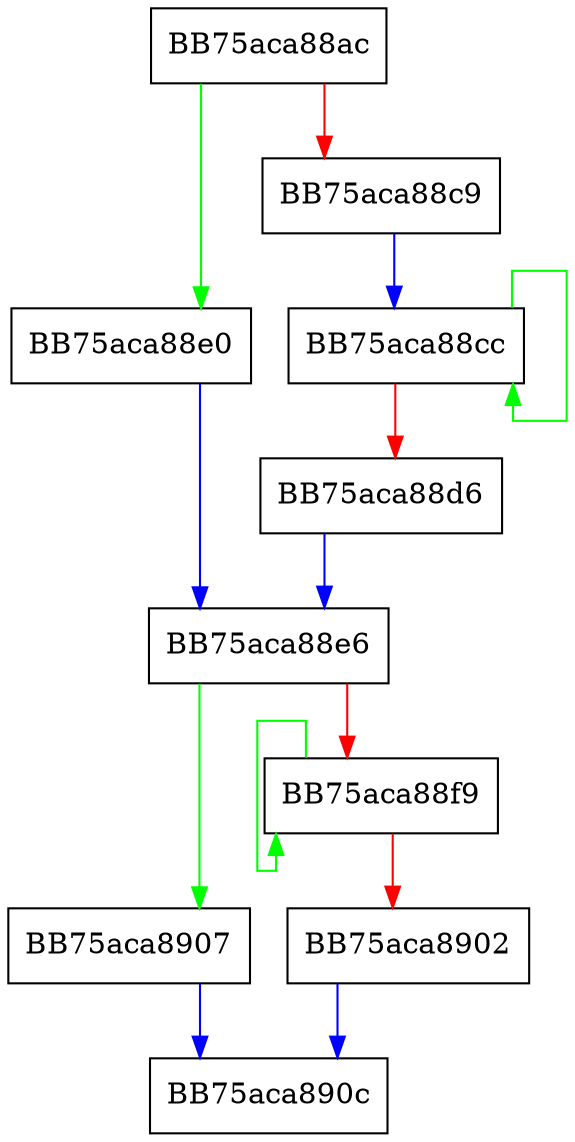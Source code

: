 digraph WPP_SF_sSLLL {
  node [shape="box"];
  graph [splines=ortho];
  BB75aca88ac -> BB75aca88e0 [color="green"];
  BB75aca88ac -> BB75aca88c9 [color="red"];
  BB75aca88c9 -> BB75aca88cc [color="blue"];
  BB75aca88cc -> BB75aca88cc [color="green"];
  BB75aca88cc -> BB75aca88d6 [color="red"];
  BB75aca88d6 -> BB75aca88e6 [color="blue"];
  BB75aca88e0 -> BB75aca88e6 [color="blue"];
  BB75aca88e6 -> BB75aca8907 [color="green"];
  BB75aca88e6 -> BB75aca88f9 [color="red"];
  BB75aca88f9 -> BB75aca88f9 [color="green"];
  BB75aca88f9 -> BB75aca8902 [color="red"];
  BB75aca8902 -> BB75aca890c [color="blue"];
  BB75aca8907 -> BB75aca890c [color="blue"];
}